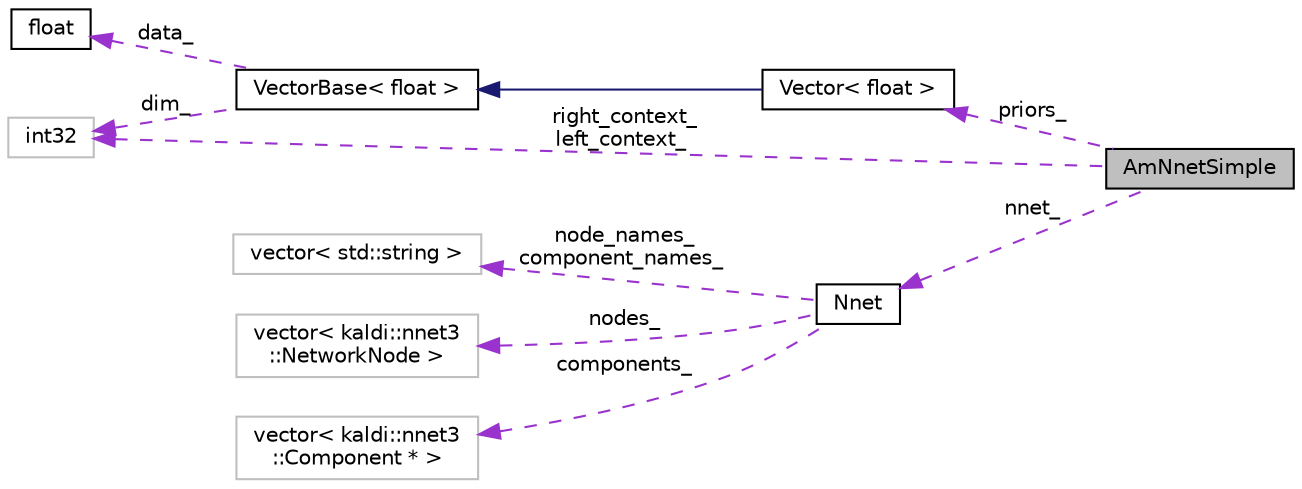 digraph "AmNnetSimple"
{
  edge [fontname="Helvetica",fontsize="10",labelfontname="Helvetica",labelfontsize="10"];
  node [fontname="Helvetica",fontsize="10",shape=record];
  rankdir="LR";
  Node1 [label="AmNnetSimple",height=0.2,width=0.4,color="black", fillcolor="grey75", style="filled", fontcolor="black"];
  Node2 -> Node1 [dir="back",color="darkorchid3",fontsize="10",style="dashed",label=" priors_" ,fontname="Helvetica"];
  Node2 [label="Vector\< float \>",height=0.2,width=0.4,color="black", fillcolor="white", style="filled",URL="$classkaldi_1_1Vector.html"];
  Node3 -> Node2 [dir="back",color="midnightblue",fontsize="10",style="solid",fontname="Helvetica"];
  Node3 [label="VectorBase\< float \>",height=0.2,width=0.4,color="black", fillcolor="white", style="filled",URL="$classkaldi_1_1VectorBase.html"];
  Node4 -> Node3 [dir="back",color="darkorchid3",fontsize="10",style="dashed",label=" data_" ,fontname="Helvetica"];
  Node4 [label="float",height=0.2,width=0.4,color="black", fillcolor="white", style="filled",URL="$classfloat.html"];
  Node5 -> Node3 [dir="back",color="darkorchid3",fontsize="10",style="dashed",label=" dim_" ,fontname="Helvetica"];
  Node5 [label="int32",height=0.2,width=0.4,color="grey75", fillcolor="white", style="filled"];
  Node6 -> Node1 [dir="back",color="darkorchid3",fontsize="10",style="dashed",label=" nnet_" ,fontname="Helvetica"];
  Node6 [label="Nnet",height=0.2,width=0.4,color="black", fillcolor="white", style="filled",URL="$classkaldi_1_1nnet3_1_1Nnet.html"];
  Node7 -> Node6 [dir="back",color="darkorchid3",fontsize="10",style="dashed",label=" node_names_\ncomponent_names_" ,fontname="Helvetica"];
  Node7 [label="vector\< std::string \>",height=0.2,width=0.4,color="grey75", fillcolor="white", style="filled"];
  Node8 -> Node6 [dir="back",color="darkorchid3",fontsize="10",style="dashed",label=" nodes_" ,fontname="Helvetica"];
  Node8 [label="vector\< kaldi::nnet3\l::NetworkNode \>",height=0.2,width=0.4,color="grey75", fillcolor="white", style="filled"];
  Node9 -> Node6 [dir="back",color="darkorchid3",fontsize="10",style="dashed",label=" components_" ,fontname="Helvetica"];
  Node9 [label="vector\< kaldi::nnet3\l::Component * \>",height=0.2,width=0.4,color="grey75", fillcolor="white", style="filled"];
  Node5 -> Node1 [dir="back",color="darkorchid3",fontsize="10",style="dashed",label=" right_context_\nleft_context_" ,fontname="Helvetica"];
}

